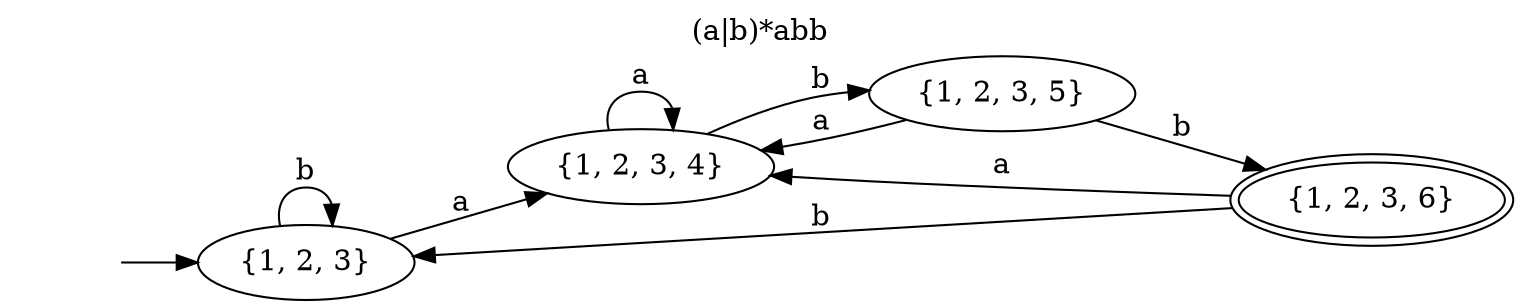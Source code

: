 digraph G {
	rankdir=LR
	labelloc="t";
	label="(a|b)*abb"
	" " [shape=plaintext]	"{1, 2, 3}"  
	"{1, 2, 3, 4}"  
	"{1, 2, 3, 5}"  
	"{1, 2, 3, 6}" [peripheries=2] 
	" " -> "{1, 2, 3}" 
	"{1, 2, 3}" -> "{1, 2, 3, 4}" [label="a"]
	"{1, 2, 3}" -> "{1, 2, 3}" [label="b"]
	"{1, 2, 3, 4}" -> "{1, 2, 3, 4}" [label="a"]
	"{1, 2, 3, 4}" -> "{1, 2, 3, 5}" [label="b"]
	"{1, 2, 3, 5}" -> "{1, 2, 3, 4}" [label="a"]
	"{1, 2, 3, 5}" -> "{1, 2, 3, 6}" [label="b"]
	"{1, 2, 3, 6}" -> "{1, 2, 3, 4}" [label="a"]
	"{1, 2, 3, 6}" -> "{1, 2, 3}" [label="b"]
}